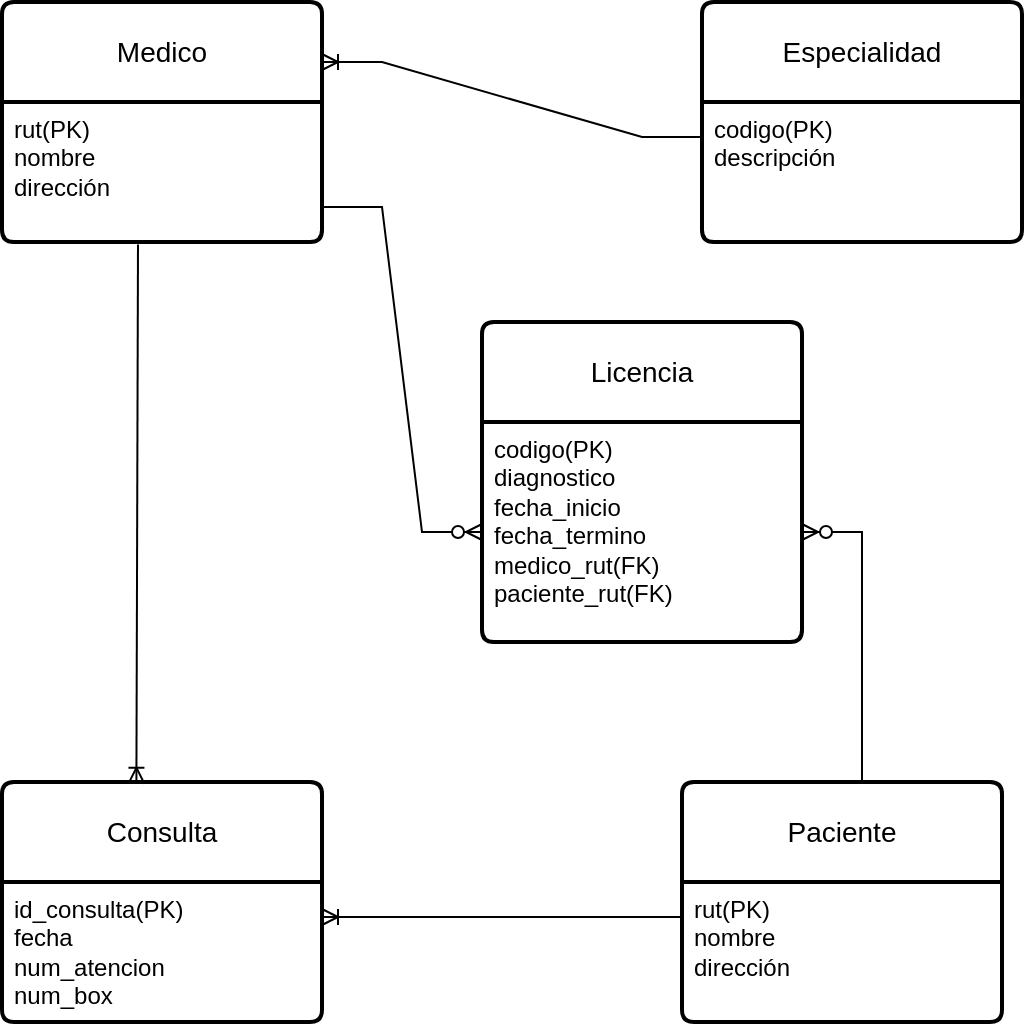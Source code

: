 <mxfile version="24.4.2" type="device">
  <diagram name="Página-1" id="hOnt8-4i_taNFi46hVp-">
    <mxGraphModel dx="1290" dy="572" grid="1" gridSize="10" guides="1" tooltips="1" connect="1" arrows="1" fold="1" page="1" pageScale="1" pageWidth="827" pageHeight="1169" math="0" shadow="0">
      <root>
        <mxCell id="0" />
        <mxCell id="1" parent="0" />
        <mxCell id="A3y6ZWQswXcBd1Y43o3--1" value="Medico" style="swimlane;childLayout=stackLayout;horizontal=1;startSize=50;horizontalStack=0;rounded=1;fontSize=14;fontStyle=0;strokeWidth=2;resizeParent=0;resizeLast=1;shadow=0;dashed=0;align=center;arcSize=4;whiteSpace=wrap;html=1;" vertex="1" parent="1">
          <mxGeometry x="70" y="100" width="160" height="120" as="geometry" />
        </mxCell>
        <mxCell id="A3y6ZWQswXcBd1Y43o3--2" value="rut(PK)&lt;div&gt;nombre&lt;br&gt;dirección&lt;/div&gt;" style="align=left;strokeColor=none;fillColor=none;spacingLeft=4;fontSize=12;verticalAlign=top;resizable=0;rotatable=0;part=1;html=1;" vertex="1" parent="A3y6ZWQswXcBd1Y43o3--1">
          <mxGeometry y="50" width="160" height="70" as="geometry" />
        </mxCell>
        <mxCell id="A3y6ZWQswXcBd1Y43o3--3" value="Especialidad" style="swimlane;childLayout=stackLayout;horizontal=1;startSize=50;horizontalStack=0;rounded=1;fontSize=14;fontStyle=0;strokeWidth=2;resizeParent=0;resizeLast=1;shadow=0;dashed=0;align=center;arcSize=4;whiteSpace=wrap;html=1;" vertex="1" parent="1">
          <mxGeometry x="420" y="100" width="160" height="120" as="geometry" />
        </mxCell>
        <mxCell id="A3y6ZWQswXcBd1Y43o3--4" value="codigo(PK)&lt;div&gt;descripción&lt;br&gt;&lt;br&gt;&lt;/div&gt;" style="align=left;strokeColor=none;fillColor=none;spacingLeft=4;fontSize=12;verticalAlign=top;resizable=0;rotatable=0;part=1;html=1;" vertex="1" parent="A3y6ZWQswXcBd1Y43o3--3">
          <mxGeometry y="50" width="160" height="70" as="geometry" />
        </mxCell>
        <mxCell id="A3y6ZWQswXcBd1Y43o3--5" value="Consulta" style="swimlane;childLayout=stackLayout;horizontal=1;startSize=50;horizontalStack=0;rounded=1;fontSize=14;fontStyle=0;strokeWidth=2;resizeParent=0;resizeLast=1;shadow=0;dashed=0;align=center;arcSize=4;whiteSpace=wrap;html=1;" vertex="1" parent="1">
          <mxGeometry x="70" y="490" width="160" height="120" as="geometry" />
        </mxCell>
        <mxCell id="A3y6ZWQswXcBd1Y43o3--6" value="&lt;div&gt;id_consulta(PK)&lt;/div&gt;&lt;div&gt;fecha&lt;/div&gt;&lt;div&gt;num_atencion&lt;br&gt;&lt;/div&gt;&lt;div&gt;&lt;span style=&quot;background-color: initial;&quot;&gt;num_box&lt;/span&gt;&lt;br&gt;&lt;/div&gt;" style="align=left;strokeColor=none;fillColor=none;spacingLeft=4;fontSize=12;verticalAlign=top;resizable=0;rotatable=0;part=1;html=1;" vertex="1" parent="A3y6ZWQswXcBd1Y43o3--5">
          <mxGeometry y="50" width="160" height="70" as="geometry" />
        </mxCell>
        <mxCell id="A3y6ZWQswXcBd1Y43o3--9" value="Paciente" style="swimlane;childLayout=stackLayout;horizontal=1;startSize=50;horizontalStack=0;rounded=1;fontSize=14;fontStyle=0;strokeWidth=2;resizeParent=0;resizeLast=1;shadow=0;dashed=0;align=center;arcSize=4;whiteSpace=wrap;html=1;" vertex="1" parent="1">
          <mxGeometry x="410" y="490" width="160" height="120" as="geometry" />
        </mxCell>
        <mxCell id="A3y6ZWQswXcBd1Y43o3--10" value="rut(PK)&lt;div&gt;nombre&lt;br&gt;dirección&lt;/div&gt;" style="align=left;strokeColor=none;fillColor=none;spacingLeft=4;fontSize=12;verticalAlign=top;resizable=0;rotatable=0;part=1;html=1;" vertex="1" parent="A3y6ZWQswXcBd1Y43o3--9">
          <mxGeometry y="50" width="160" height="70" as="geometry" />
        </mxCell>
        <mxCell id="A3y6ZWQswXcBd1Y43o3--11" value="" style="edgeStyle=entityRelationEdgeStyle;fontSize=12;html=1;endArrow=ERoneToMany;rounded=0;exitX=0;exitY=0.25;exitDx=0;exitDy=0;entryX=1;entryY=0.25;entryDx=0;entryDy=0;" edge="1" parent="1" source="A3y6ZWQswXcBd1Y43o3--4" target="A3y6ZWQswXcBd1Y43o3--1">
          <mxGeometry width="100" height="100" relative="1" as="geometry">
            <mxPoint x="290" y="220" as="sourcePoint" />
            <mxPoint x="390" y="120" as="targetPoint" />
            <Array as="points">
              <mxPoint x="360" y="230" />
            </Array>
          </mxGeometry>
        </mxCell>
        <mxCell id="A3y6ZWQswXcBd1Y43o3--16" value="" style="edgeStyle=entityRelationEdgeStyle;fontSize=12;html=1;endArrow=ERoneToMany;rounded=0;exitX=0;exitY=0.25;exitDx=0;exitDy=0;entryX=1;entryY=0.25;entryDx=0;entryDy=0;" edge="1" parent="1" source="A3y6ZWQswXcBd1Y43o3--10" target="A3y6ZWQswXcBd1Y43o3--6">
          <mxGeometry width="100" height="100" relative="1" as="geometry">
            <mxPoint x="350" y="510" as="sourcePoint" />
            <mxPoint x="450" y="410" as="targetPoint" />
          </mxGeometry>
        </mxCell>
        <mxCell id="A3y6ZWQswXcBd1Y43o3--17" value="Licencia" style="swimlane;childLayout=stackLayout;horizontal=1;startSize=50;horizontalStack=0;rounded=1;fontSize=14;fontStyle=0;strokeWidth=2;resizeParent=0;resizeLast=1;shadow=0;dashed=0;align=center;arcSize=4;whiteSpace=wrap;html=1;" vertex="1" parent="1">
          <mxGeometry x="310" y="260" width="160" height="160" as="geometry" />
        </mxCell>
        <mxCell id="A3y6ZWQswXcBd1Y43o3--18" value="codigo(PK)&lt;div&gt;diagnostico&lt;/div&gt;&lt;div&gt;fecha_inicio&lt;/div&gt;&lt;div&gt;fecha_termino&lt;/div&gt;&lt;div&gt;medico_rut(FK)&lt;/div&gt;&lt;div&gt;paciente_rut(FK)&lt;/div&gt;" style="align=left;strokeColor=none;fillColor=none;spacingLeft=4;fontSize=12;verticalAlign=top;resizable=0;rotatable=0;part=1;html=1;" vertex="1" parent="A3y6ZWQswXcBd1Y43o3--17">
          <mxGeometry y="50" width="160" height="110" as="geometry" />
        </mxCell>
        <mxCell id="A3y6ZWQswXcBd1Y43o3--24" value="" style="edgeStyle=entityRelationEdgeStyle;fontSize=12;html=1;endArrow=ERzeroToMany;endFill=1;rounded=0;exitX=1;exitY=0.75;exitDx=0;exitDy=0;entryX=0;entryY=0.5;entryDx=0;entryDy=0;" edge="1" parent="1" source="A3y6ZWQswXcBd1Y43o3--2" target="A3y6ZWQswXcBd1Y43o3--18">
          <mxGeometry width="100" height="100" relative="1" as="geometry">
            <mxPoint x="210" y="220" as="sourcePoint" />
            <mxPoint x="300" y="365" as="targetPoint" />
          </mxGeometry>
        </mxCell>
        <mxCell id="A3y6ZWQswXcBd1Y43o3--26" value="" style="edgeStyle=entityRelationEdgeStyle;fontSize=12;html=1;endArrow=ERzeroToMany;endFill=1;rounded=0;exitX=0.75;exitY=0;exitDx=0;exitDy=0;entryX=1;entryY=0.5;entryDx=0;entryDy=0;" edge="1" parent="1" source="A3y6ZWQswXcBd1Y43o3--9" target="A3y6ZWQswXcBd1Y43o3--18">
          <mxGeometry width="100" height="100" relative="1" as="geometry">
            <mxPoint x="520" y="400" as="sourcePoint" />
            <mxPoint x="620" y="300" as="targetPoint" />
            <Array as="points">
              <mxPoint x="750" y="350" />
            </Array>
          </mxGeometry>
        </mxCell>
        <mxCell id="A3y6ZWQswXcBd1Y43o3--29" value="" style="fontSize=12;html=1;endArrow=ERoneToMany;rounded=0;exitX=0.425;exitY=1.017;exitDx=0;exitDy=0;exitPerimeter=0;entryX=0.42;entryY=0.007;entryDx=0;entryDy=0;entryPerimeter=0;" edge="1" parent="1" source="A3y6ZWQswXcBd1Y43o3--2" target="A3y6ZWQswXcBd1Y43o3--5">
          <mxGeometry width="100" height="100" relative="1" as="geometry">
            <mxPoint x="110" y="340" as="sourcePoint" />
            <mxPoint x="150" y="430" as="targetPoint" />
          </mxGeometry>
        </mxCell>
      </root>
    </mxGraphModel>
  </diagram>
</mxfile>
